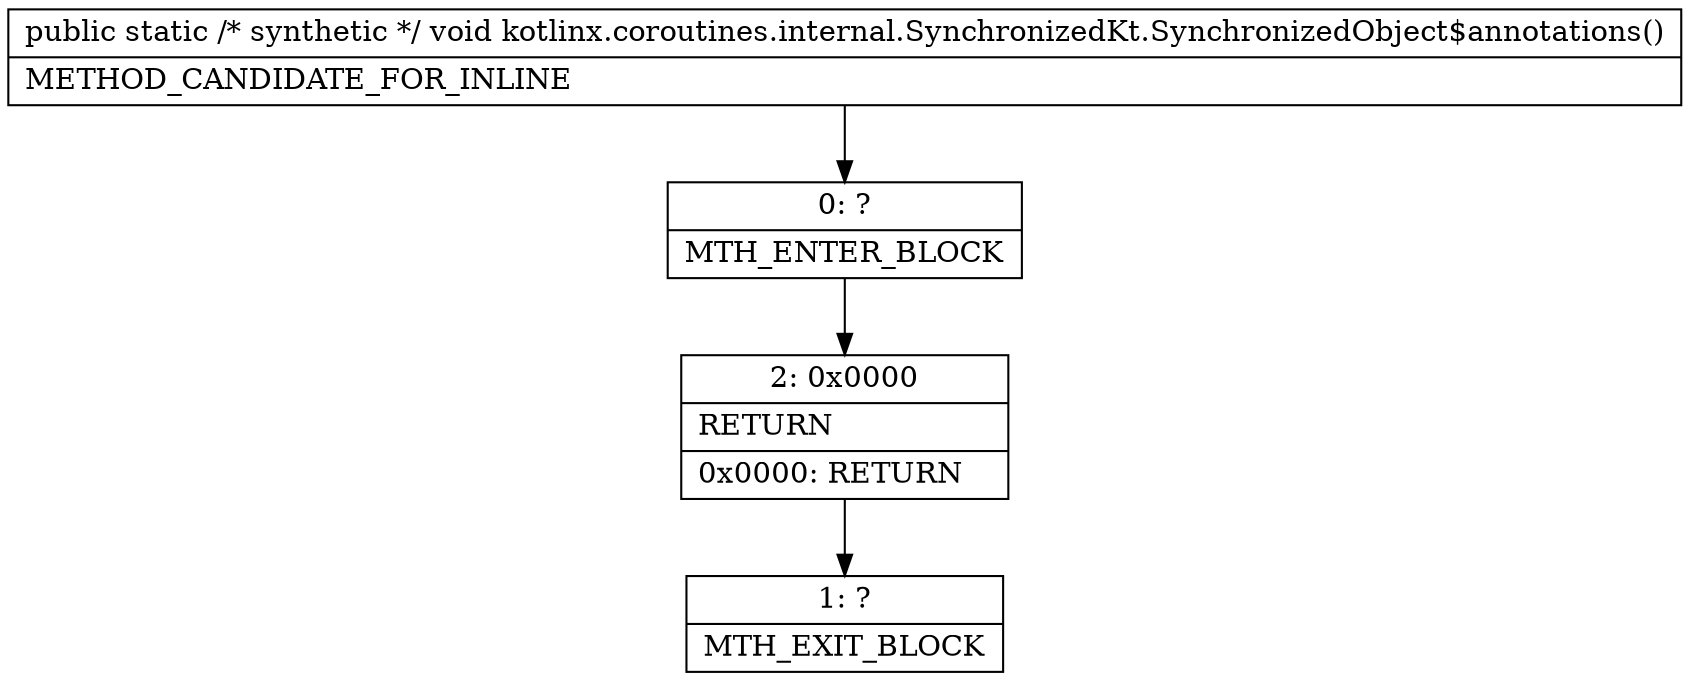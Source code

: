 digraph "CFG forkotlinx.coroutines.internal.SynchronizedKt.SynchronizedObject$annotations()V" {
Node_0 [shape=record,label="{0\:\ ?|MTH_ENTER_BLOCK\l}"];
Node_2 [shape=record,label="{2\:\ 0x0000|RETURN\l|0x0000: RETURN   \l}"];
Node_1 [shape=record,label="{1\:\ ?|MTH_EXIT_BLOCK\l}"];
MethodNode[shape=record,label="{public static \/* synthetic *\/ void kotlinx.coroutines.internal.SynchronizedKt.SynchronizedObject$annotations()  | METHOD_CANDIDATE_FOR_INLINE\l}"];
MethodNode -> Node_0;Node_0 -> Node_2;
Node_2 -> Node_1;
}

